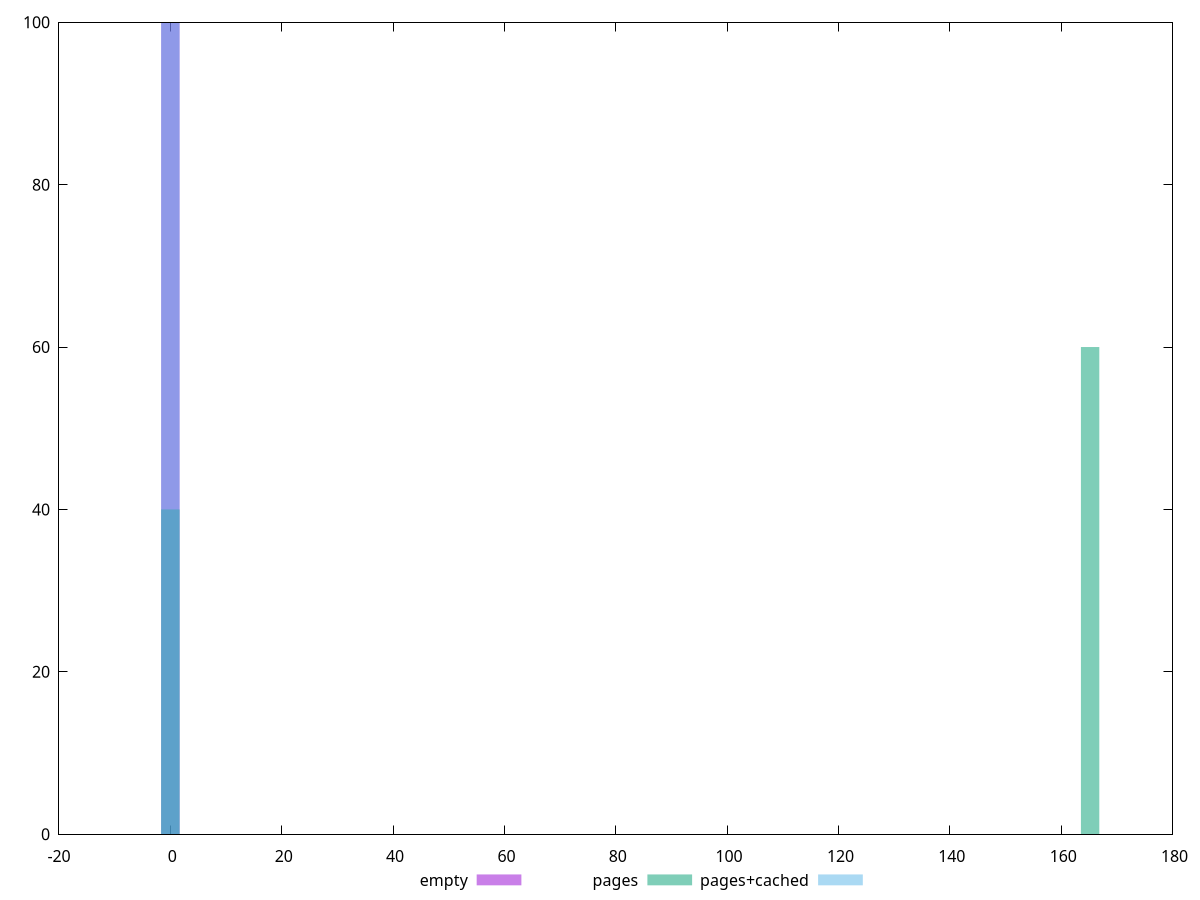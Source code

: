 $_empty <<EOF
0 100
EOF
$_pages <<EOF
0 40
165.2028419149334 60
EOF
$_pagesCached <<EOF
0 100
EOF
set key outside below
set terminal pngcairo
set output "report_00006_2020-11-02T20-21-41.718Z/unminified-javascript/unminified-javascript_empty_pages_pages+cached+hist.png"
set boxwidth 3.304056838298668
set style fill transparent solid 0.5 noborder
set yrange [0:100]
plot $_empty title "empty" with boxes ,$_pages title "pages" with boxes ,$_pagesCached title "pages+cached" with boxes ,